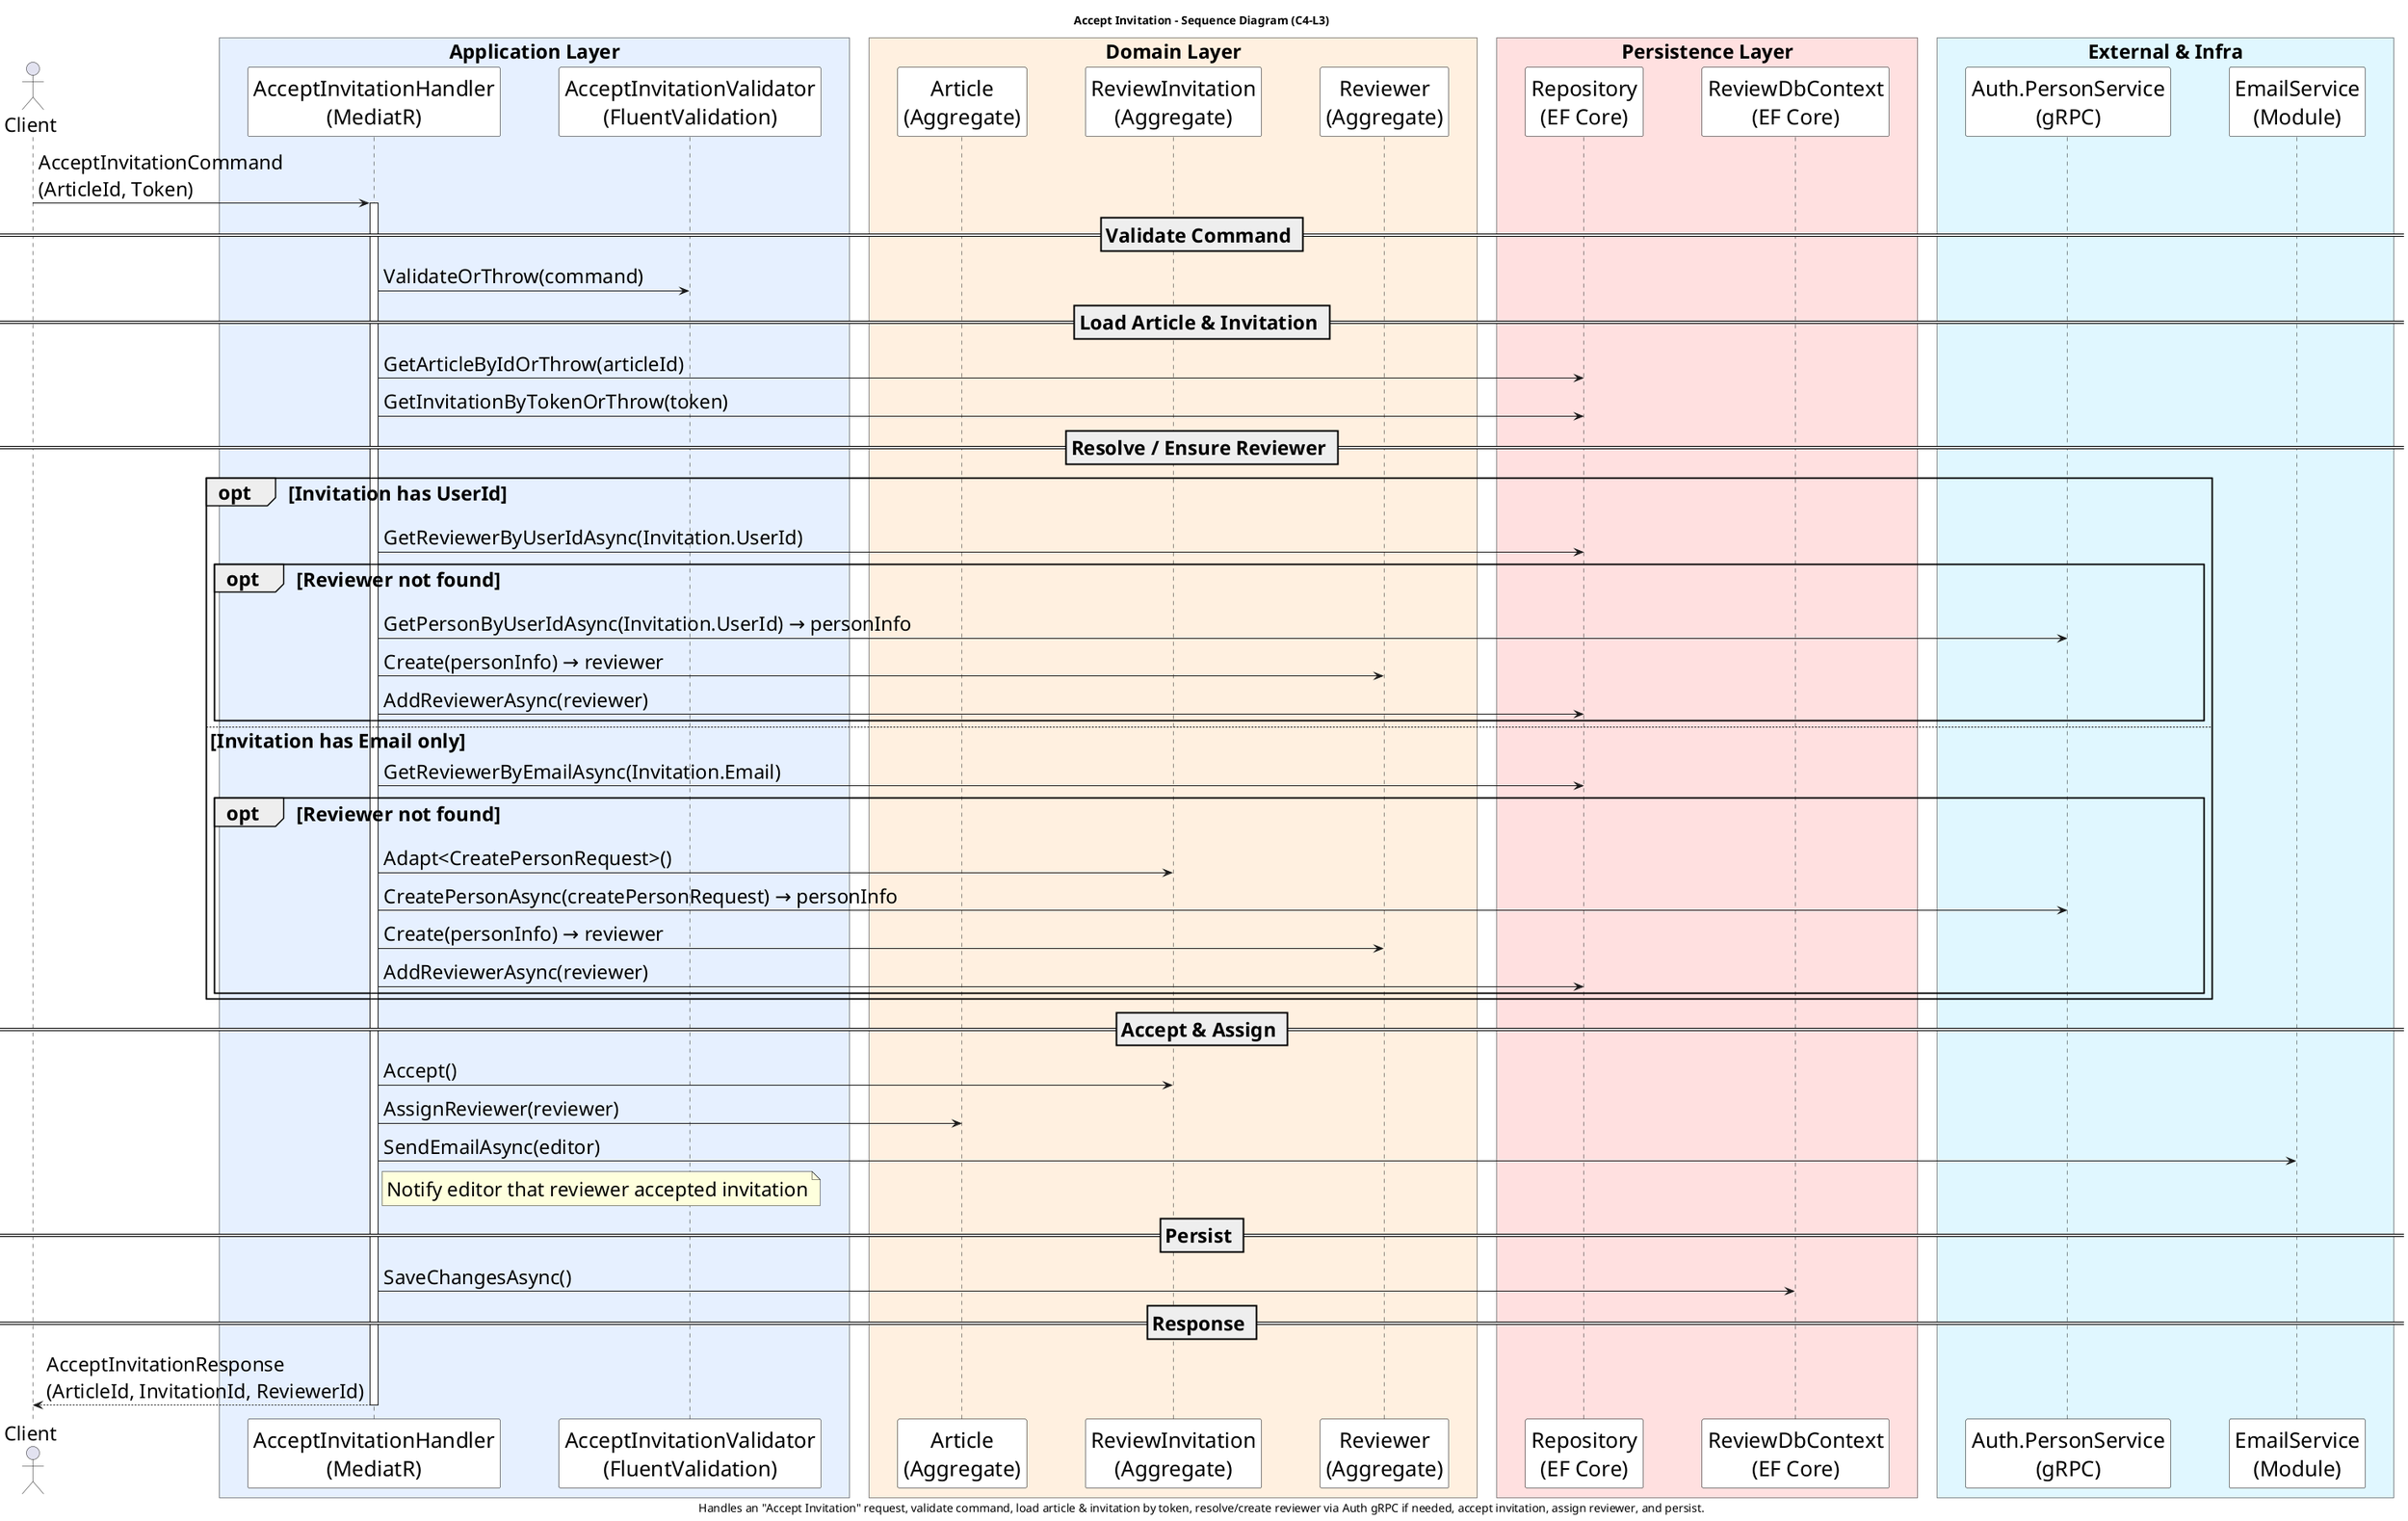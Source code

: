 @startuml
skinparam DefaultFontSize 24
skinparam participant {
  FontSize 26
  BackgroundColor White
  BorderColor Black
}
skinparam ParticipantPadding 31
skinparam BoxPadding 11
skinparam BboxBorderThickness 1
skinparam ParticipantBackgroundColor<<Service>> #F2F2F2

title Accept Invitation – Sequence Diagram (C4-L3)
caption Handles an "Accept Invitation" request, validate command, load article & invitation by token, resolve/create reviewer via Auth gRPC if needed, accept invitation, assign reviewer, and persist.

actor Client

box " Application Layer " #E6F0FF
  participant Handler as "AcceptInvitationHandler\n(MediatR)"
  participant Validator as "AcceptInvitationValidator\n(FluentValidation)"
end box

box " Domain Layer " #FFF0E0
  participant Article as "Article\n(Aggregate)"
  participant Invitation as "ReviewInvitation\n(Aggregate)"
  participant Reviewer as "Reviewer\n(Aggregate)"
end box

box " Persistence Layer " #FFE0E0
  participant Repository as "Repository\n(EF Core)"
  participant DbContext as "ReviewDbContext\n(EF Core)"
end box

box " External & Infra " #E0F7FF
  participant PersonSvc as "Auth.PersonService\n(gRPC)"
  participant EmailSvc as "EmailService\n(Module)"
end box

Client -> Handler : AcceptInvitationCommand\n(ArticleId, Token)
activate Handler

== Validate Command ==
Handler -> Validator : ValidateOrThrow(command)

== Load Article & Invitation ==
Handler -> Repository : GetArticleByIdOrThrow(articleId)
Handler -> Repository : GetInvitationByTokenOrThrow(token)

== Resolve / Ensure Reviewer ==
opt Invitation has UserId
  Handler -> Repository : GetReviewerByUserIdAsync(Invitation.UserId)
  opt Reviewer not found
    Handler -> PersonSvc : GetPersonByUserIdAsync(Invitation.UserId) → personInfo
    Handler -> Reviewer : Create(personInfo) → reviewer
    Handler -> Repository : AddReviewerAsync(reviewer)
  end
else Invitation has Email only
  Handler -> Repository : GetReviewerByEmailAsync(Invitation.Email)
  opt Reviewer not found
    Handler -> Invitation : Adapt<CreatePersonRequest>()
    Handler -> PersonSvc : CreatePersonAsync(createPersonRequest) → personInfo
    Handler -> Reviewer : Create(personInfo) → reviewer
    Handler -> Repository : AddReviewerAsync(reviewer)
  end
end

== Accept & Assign ==
Handler -> Invitation : Accept()
Handler -> Article : AssignReviewer(reviewer)
Handler -> EmailSvc : SendEmailAsync(editor)
note right of Handler
  Notify editor that reviewer accepted invitation
end note

== Persist ==
Handler -> DbContext : SaveChangesAsync()

== Response ==
Handler --> Client : AcceptInvitationResponse\n(ArticleId, InvitationId, ReviewerId)
deactivate Handler
@enduml
